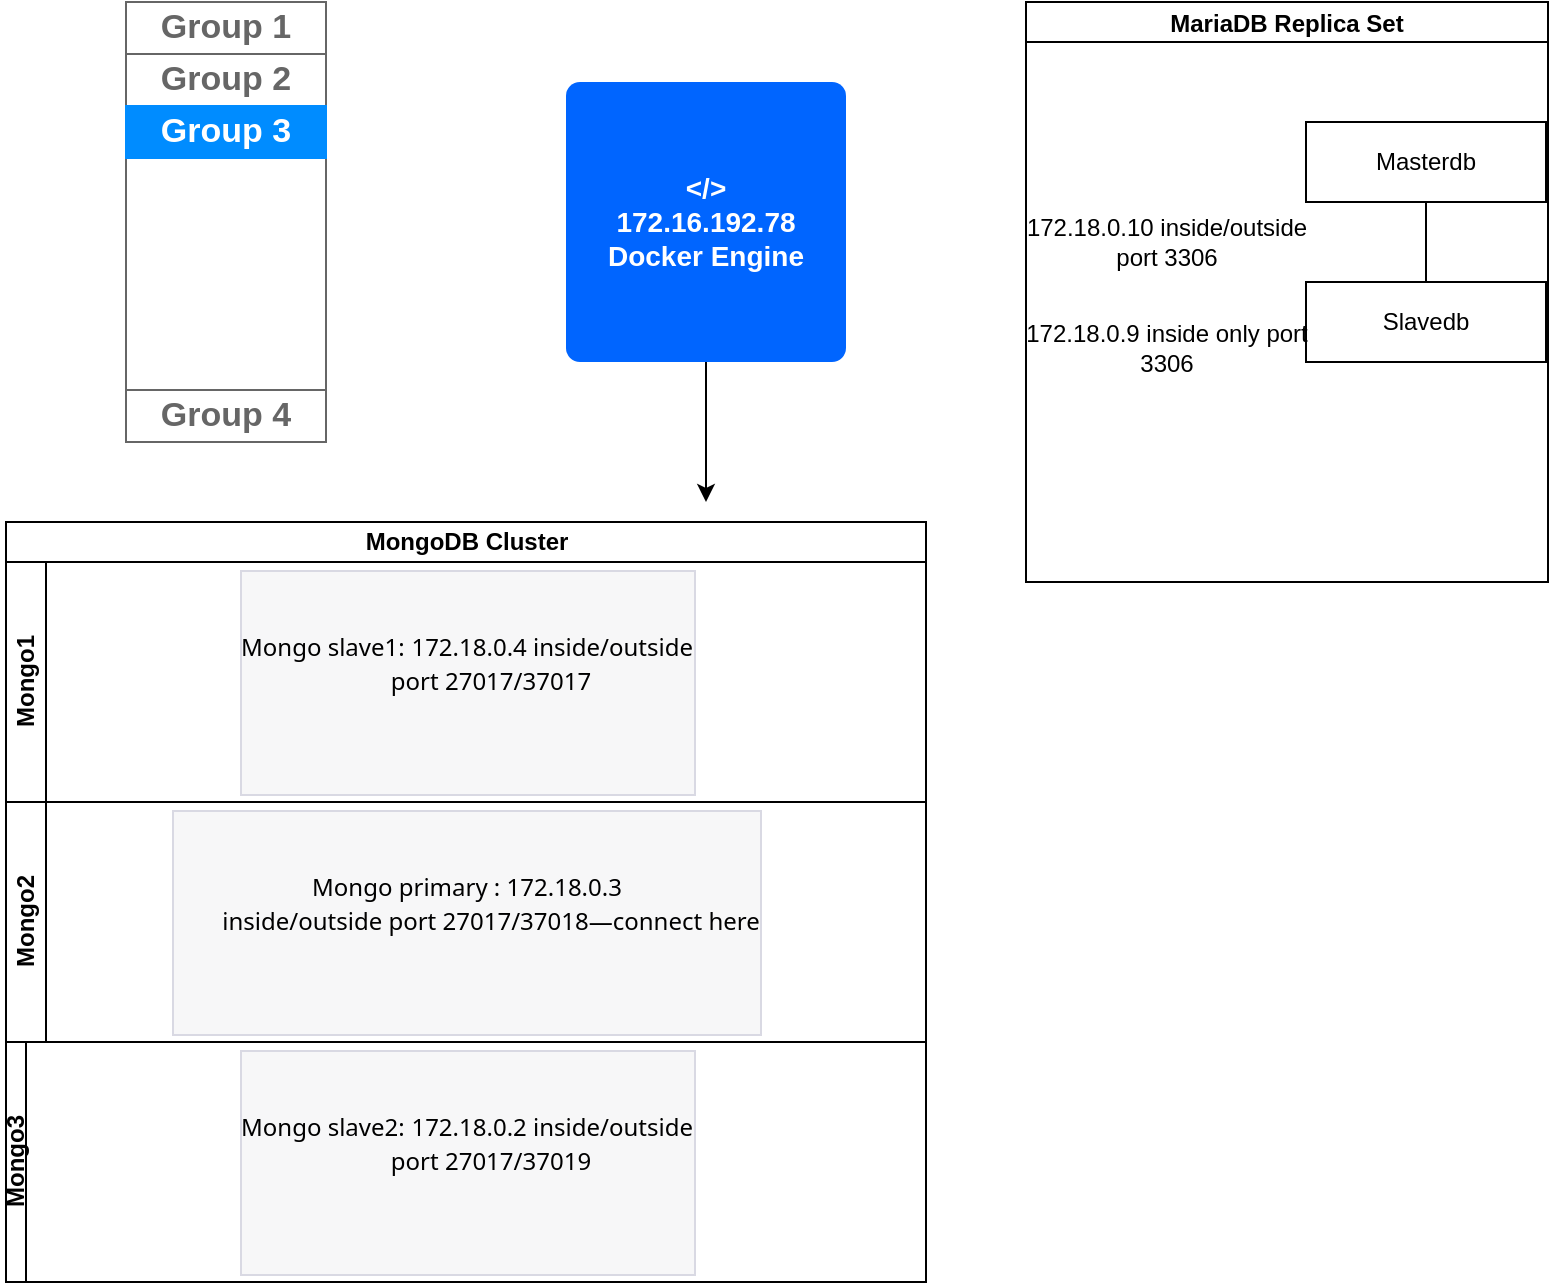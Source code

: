 <mxfile version="21.6.8" type="github">
  <diagram name="Page-1" id="5yHXhzOboaGC32rVastP">
    <mxGraphModel dx="1900" dy="534" grid="1" gridSize="10" guides="1" tooltips="1" connect="1" arrows="1" fold="1" page="1" pageScale="1" pageWidth="850" pageHeight="1100" math="0" shadow="0">
      <root>
        <mxCell id="0" />
        <mxCell id="1" parent="0" />
        <mxCell id="gMRfF3xepI4SvDVw1-z6-16" value="" style="edgeStyle=orthogonalEdgeStyle;rounded=0;orthogonalLoop=1;jettySize=auto;html=1;" edge="1" parent="1" source="gMRfF3xepI4SvDVw1-z6-1">
          <mxGeometry relative="1" as="geometry">
            <mxPoint x="340" y="300" as="targetPoint" />
          </mxGeometry>
        </mxCell>
        <mxCell id="gMRfF3xepI4SvDVw1-z6-1" value="&amp;lt;/&amp;gt;&lt;br&gt;172.16.192.78&lt;br&gt;Docker Engine" style="rounded=1;arcSize=5;fillColor=#0065FF;strokeColor=none;fontColor=#ffffff;align=center;verticalAlign=middle;whiteSpace=wrap;fontSize=14;fontStyle=1;html=1;sketch=0;" vertex="1" parent="1">
          <mxGeometry x="270" y="90" width="140" height="140" as="geometry" />
        </mxCell>
        <mxCell id="gMRfF3xepI4SvDVw1-z6-2" value="" style="strokeWidth=1;shadow=0;dashed=0;align=center;html=1;shape=mxgraph.mockup.containers.rrect;rSize=0;strokeColor=#666666;" vertex="1" parent="1">
          <mxGeometry x="50" y="50" width="100" height="220" as="geometry" />
        </mxCell>
        <mxCell id="gMRfF3xepI4SvDVw1-z6-3" value="Group 1" style="strokeColor=inherit;fillColor=inherit;gradientColor=inherit;strokeWidth=1;shadow=0;dashed=0;align=center;html=1;shape=mxgraph.mockup.containers.rrect;rSize=0;fontSize=17;fontColor=#666666;fontStyle=1;resizeWidth=1;whiteSpace=wrap;" vertex="1" parent="gMRfF3xepI4SvDVw1-z6-2">
          <mxGeometry width="100" height="26" relative="1" as="geometry" />
        </mxCell>
        <mxCell id="gMRfF3xepI4SvDVw1-z6-4" value="Group 2" style="strokeColor=inherit;fillColor=inherit;gradientColor=inherit;strokeWidth=1;shadow=0;dashed=0;align=center;html=1;shape=mxgraph.mockup.containers.rrect;rSize=0;fontSize=17;fontColor=#666666;fontStyle=1;resizeWidth=1;whiteSpace=wrap;" vertex="1" parent="gMRfF3xepI4SvDVw1-z6-2">
          <mxGeometry width="100" height="26" relative="1" as="geometry">
            <mxPoint y="26" as="offset" />
          </mxGeometry>
        </mxCell>
        <mxCell id="gMRfF3xepI4SvDVw1-z6-5" value="Group 3" style="strokeWidth=1;shadow=0;dashed=0;align=center;html=1;shape=mxgraph.mockup.containers.rrect;rSize=0;fontSize=17;fontColor=#ffffff;fontStyle=1;fillColor=#008cff;strokeColor=#008cff;resizeWidth=1;whiteSpace=wrap;" vertex="1" parent="gMRfF3xepI4SvDVw1-z6-2">
          <mxGeometry width="100" height="26" relative="1" as="geometry">
            <mxPoint y="52" as="offset" />
          </mxGeometry>
        </mxCell>
        <mxCell id="gMRfF3xepI4SvDVw1-z6-6" value="Group 4" style="strokeColor=inherit;fillColor=inherit;gradientColor=inherit;strokeWidth=1;shadow=0;dashed=0;align=center;html=1;shape=mxgraph.mockup.containers.rrect;rSize=0;fontSize=17;fontColor=#666666;fontStyle=1;resizeWidth=1;whiteSpace=wrap;" vertex="1" parent="gMRfF3xepI4SvDVw1-z6-2">
          <mxGeometry y="1" width="100" height="26" relative="1" as="geometry">
            <mxPoint y="-26" as="offset" />
          </mxGeometry>
        </mxCell>
        <mxCell id="gMRfF3xepI4SvDVw1-z6-7" value="MariaDB Replica Set" style="swimlane;startSize=20;horizontal=1;containerType=tree;" vertex="1" parent="1">
          <mxGeometry x="500" y="50" width="261" height="290" as="geometry" />
        </mxCell>
        <mxCell id="gMRfF3xepI4SvDVw1-z6-8" value="" style="edgeStyle=elbowEdgeStyle;elbow=vertical;sourcePerimeterSpacing=0;targetPerimeterSpacing=0;startArrow=none;endArrow=none;rounded=0;curved=0;" edge="1" parent="gMRfF3xepI4SvDVw1-z6-7" source="gMRfF3xepI4SvDVw1-z6-9" target="gMRfF3xepI4SvDVw1-z6-10">
          <mxGeometry relative="1" as="geometry" />
        </mxCell>
        <mxCell id="gMRfF3xepI4SvDVw1-z6-9" value="Masterdb" style="whiteSpace=wrap;html=1;treeFolding=1;treeMoving=1;newEdgeStyle={&quot;edgeStyle&quot;:&quot;elbowEdgeStyle&quot;,&quot;startArrow&quot;:&quot;none&quot;,&quot;endArrow&quot;:&quot;none&quot;};" vertex="1" parent="gMRfF3xepI4SvDVw1-z6-7">
          <mxGeometry x="140" y="60" width="120" height="40" as="geometry" />
        </mxCell>
        <mxCell id="gMRfF3xepI4SvDVw1-z6-10" value="Slavedb" style="whiteSpace=wrap;html=1;treeFolding=1;treeMoving=1;newEdgeStyle={&quot;edgeStyle&quot;:&quot;elbowEdgeStyle&quot;,&quot;startArrow&quot;:&quot;none&quot;,&quot;endArrow&quot;:&quot;none&quot;};" vertex="1" parent="gMRfF3xepI4SvDVw1-z6-7">
          <mxGeometry x="140" y="140" width="120" height="40" as="geometry" />
        </mxCell>
        <mxCell id="gMRfF3xepI4SvDVw1-z6-20" value="172.18.0.10 inside/outside&lt;br/&gt;port 3306" style="text;html=1;align=center;verticalAlign=middle;resizable=0;points=[];autosize=1;strokeColor=none;fillColor=none;" vertex="1" parent="gMRfF3xepI4SvDVw1-z6-7">
          <mxGeometry x="-10" y="100" width="160" height="40" as="geometry" />
        </mxCell>
        <mxCell id="gMRfF3xepI4SvDVw1-z6-24" value="172.18.0.9 inside only port&lt;br/&gt;3306" style="text;html=1;align=center;verticalAlign=middle;resizable=0;points=[];autosize=1;strokeColor=none;fillColor=none;" vertex="1" parent="gMRfF3xepI4SvDVw1-z6-7">
          <mxGeometry x="-10" y="153" width="160" height="40" as="geometry" />
        </mxCell>
        <mxCell id="gMRfF3xepI4SvDVw1-z6-11" value="MongoDB Cluster" style="swimlane;childLayout=stackLayout;resizeParent=1;resizeParentMax=0;horizontal=1;startSize=20;horizontalStack=0;html=1;" vertex="1" parent="1">
          <mxGeometry x="-10" y="310" width="460" height="380" as="geometry" />
        </mxCell>
        <mxCell id="gMRfF3xepI4SvDVw1-z6-12" value="Mongo1" style="swimlane;startSize=20;horizontal=0;html=1;" vertex="1" parent="gMRfF3xepI4SvDVw1-z6-11">
          <mxGeometry y="20" width="460" height="120" as="geometry" />
        </mxCell>
        <mxCell id="gMRfF3xepI4SvDVw1-z6-18" value="&lt;div style=&quot;mso-element:para-border-div;border:solid #D9D9E3 1.0pt;mso-border-alt:&lt;br/&gt;solid #D9D9E3 .25pt;padding:0in 0in 0in 0in;background:#F7F7F8;margin-left:&lt;br/&gt;.75in;margin-right:0in&quot;&gt;&lt;br/&gt;&lt;br/&gt;&lt;p style=&quot;margin: 0in 0in 15pt 0.25in; text-indent: -0.25in; line-height: normal; background-image: initial; background-position: initial; background-size: initial; background-repeat: initial; background-attachment: initial; background-origin: initial; background-clip: initial; border: none; padding: 0in;&quot; class=&quot;MsoListParagraph&quot;&gt;&lt;span style=&quot;font-size:&lt;br/&gt;12.0pt;font-family:&amp;quot;Segoe UI&amp;quot;,sans-serif;mso-fareast-font-family:&amp;quot;Times New Roman&amp;quot;;&lt;br/&gt;color:#374151;mso-font-kerning:0pt;mso-ligatures:none&quot;&gt;Mongo slave1:&lt;/span&gt; &lt;span style=&quot;font-size:&lt;br/&gt;12.0pt;font-family:&amp;quot;Segoe UI&amp;quot;,sans-serif;mso-fareast-font-family:&amp;quot;Times New Roman&amp;quot;;&lt;br/&gt;color:#374151;mso-font-kerning:0pt;mso-ligatures:none&quot;&gt;172.18.0.4 inside/outside&lt;br/&gt;port 27017/37017&lt;/span&gt;&lt;/p&gt;&lt;br/&gt;&lt;br/&gt;&lt;/div&gt;" style="text;html=1;align=center;verticalAlign=middle;resizable=0;points=[];autosize=1;strokeColor=none;fillColor=none;" vertex="1" parent="gMRfF3xepI4SvDVw1-z6-12">
          <mxGeometry x="110" width="240" height="120" as="geometry" />
        </mxCell>
        <mxCell id="gMRfF3xepI4SvDVw1-z6-14" value="Mongo2" style="swimlane;startSize=20;horizontal=0;html=1;" vertex="1" parent="gMRfF3xepI4SvDVw1-z6-11">
          <mxGeometry y="140" width="460" height="120" as="geometry" />
        </mxCell>
        <mxCell id="gMRfF3xepI4SvDVw1-z6-17" value="&lt;div style=&quot;mso-element:para-border-div;border:solid #D9D9E3 1.0pt;mso-border-alt:&lt;br/&gt;solid #D9D9E3 .25pt;padding:0in 0in 0in 0in;background:#F7F7F8;margin-left:&lt;br/&gt;.75in;margin-right:0in&quot;&gt;&lt;br/&gt;&lt;br/&gt;&lt;p style=&quot;margin: 0in 0in 15pt 0.25in; text-indent: -0.25in; line-height: normal; background-image: initial; background-position: initial; background-size: initial; background-repeat: initial; background-attachment: initial; background-origin: initial; background-clip: initial; border: none; padding: 0in;&quot; class=&quot;MsoListParagraph&quot;&gt;&lt;span style=&quot;font-size:&lt;br/&gt;12.0pt;font-family:&amp;quot;Segoe UI&amp;quot;,sans-serif;mso-fareast-font-family:&amp;quot;Times New Roman&amp;quot;;&lt;br/&gt;color:#374151;mso-font-kerning:0pt;mso-ligatures:none&quot;&gt;Mongo primary : 172.18.0.3&lt;br/&gt;inside/outside port 27017/37018—connect here&lt;/span&gt;&lt;/p&gt;&lt;br/&gt;&lt;br/&gt;&lt;/div&gt;" style="text;html=1;align=center;verticalAlign=middle;resizable=0;points=[];autosize=1;strokeColor=none;fillColor=none;" vertex="1" parent="gMRfF3xepI4SvDVw1-z6-14">
          <mxGeometry x="80" width="300" height="120" as="geometry" />
        </mxCell>
        <mxCell id="gMRfF3xepI4SvDVw1-z6-13" value="Mongo3" style="swimlane;startSize=10;horizontal=0;html=1;direction=east;" vertex="1" parent="gMRfF3xepI4SvDVw1-z6-11">
          <mxGeometry y="260" width="460" height="120" as="geometry" />
        </mxCell>
        <mxCell id="gMRfF3xepI4SvDVw1-z6-19" value="&lt;div style=&quot;mso-element:para-border-div;border:solid #D9D9E3 1.0pt;mso-border-alt:&lt;br/&gt;solid #D9D9E3 .25pt;padding:0in 0in 0in 0in;background:#F7F7F8;margin-left:&lt;br/&gt;.75in;margin-right:0in&quot;&gt;&lt;br&gt;&lt;br&gt;&lt;p style=&quot;margin: 0in 0in 15pt 0.25in; text-indent: -0.25in; line-height: normal; background-image: initial; background-position: initial; background-size: initial; background-repeat: initial; background-attachment: initial; background-origin: initial; background-clip: initial; border: none; padding: 0in;&quot; class=&quot;MsoListParagraph&quot;&gt;&lt;span style=&quot;font-size:&lt;br/&gt;12.0pt;font-family:&amp;quot;Segoe UI&amp;quot;,sans-serif;mso-fareast-font-family:&amp;quot;Times New Roman&amp;quot;;&lt;br/&gt;color:#374151;mso-font-kerning:0pt;mso-ligatures:none&quot;&gt;Mongo slave2:&lt;/span&gt; &lt;span style=&quot;font-size:&lt;br/&gt;12.0pt;font-family:&amp;quot;Segoe UI&amp;quot;,sans-serif;mso-fareast-font-family:&amp;quot;Times New Roman&amp;quot;;&lt;br/&gt;color:#374151;mso-font-kerning:0pt;mso-ligatures:none&quot;&gt;172.18.0.2 inside/outside&lt;br&gt;port 27017/37019&lt;/span&gt;&lt;/p&gt;&lt;br&gt;&lt;br&gt;&lt;/div&gt;" style="text;html=1;align=center;verticalAlign=middle;resizable=0;points=[];autosize=1;strokeColor=none;fillColor=none;" vertex="1" parent="gMRfF3xepI4SvDVw1-z6-13">
          <mxGeometry x="110" width="240" height="120" as="geometry" />
        </mxCell>
      </root>
    </mxGraphModel>
  </diagram>
</mxfile>
